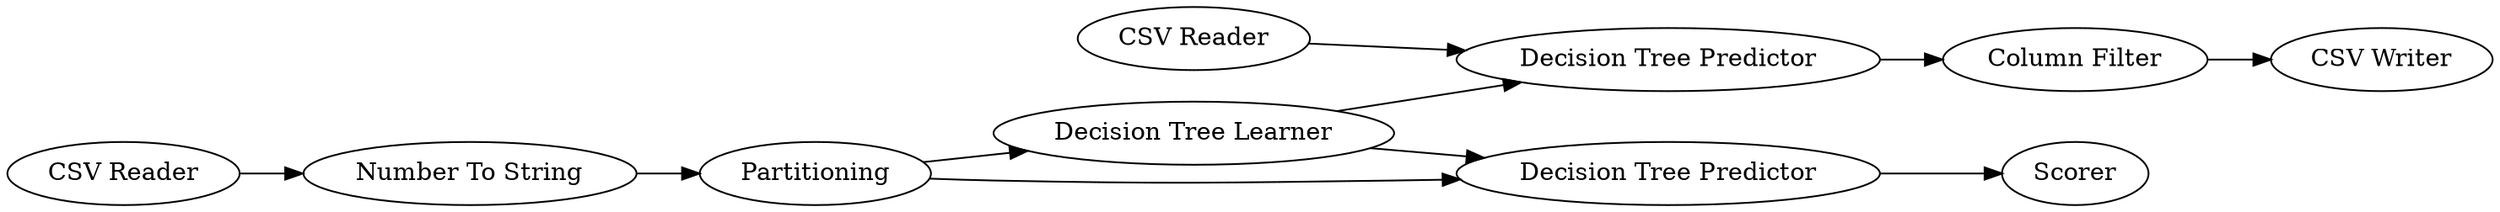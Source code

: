 digraph {
	8 -> 22
	24 -> 28
	18 -> 19
	22 -> 3
	5 -> 11
	22 -> 5
	3 -> 5
	28 -> 18
	23 -> 8
	3 -> 28
	5 [label="Decision Tree Predictor"]
	24 [label="CSV Reader"]
	22 [label=Partitioning]
	28 [label="Decision Tree Predictor"]
	11 [label=Scorer]
	18 [label="Column Filter"]
	23 [label="CSV Reader"]
	8 [label="Number To String"]
	3 [label="Decision Tree Learner"]
	19 [label="CSV Writer"]
	rankdir=LR
}
